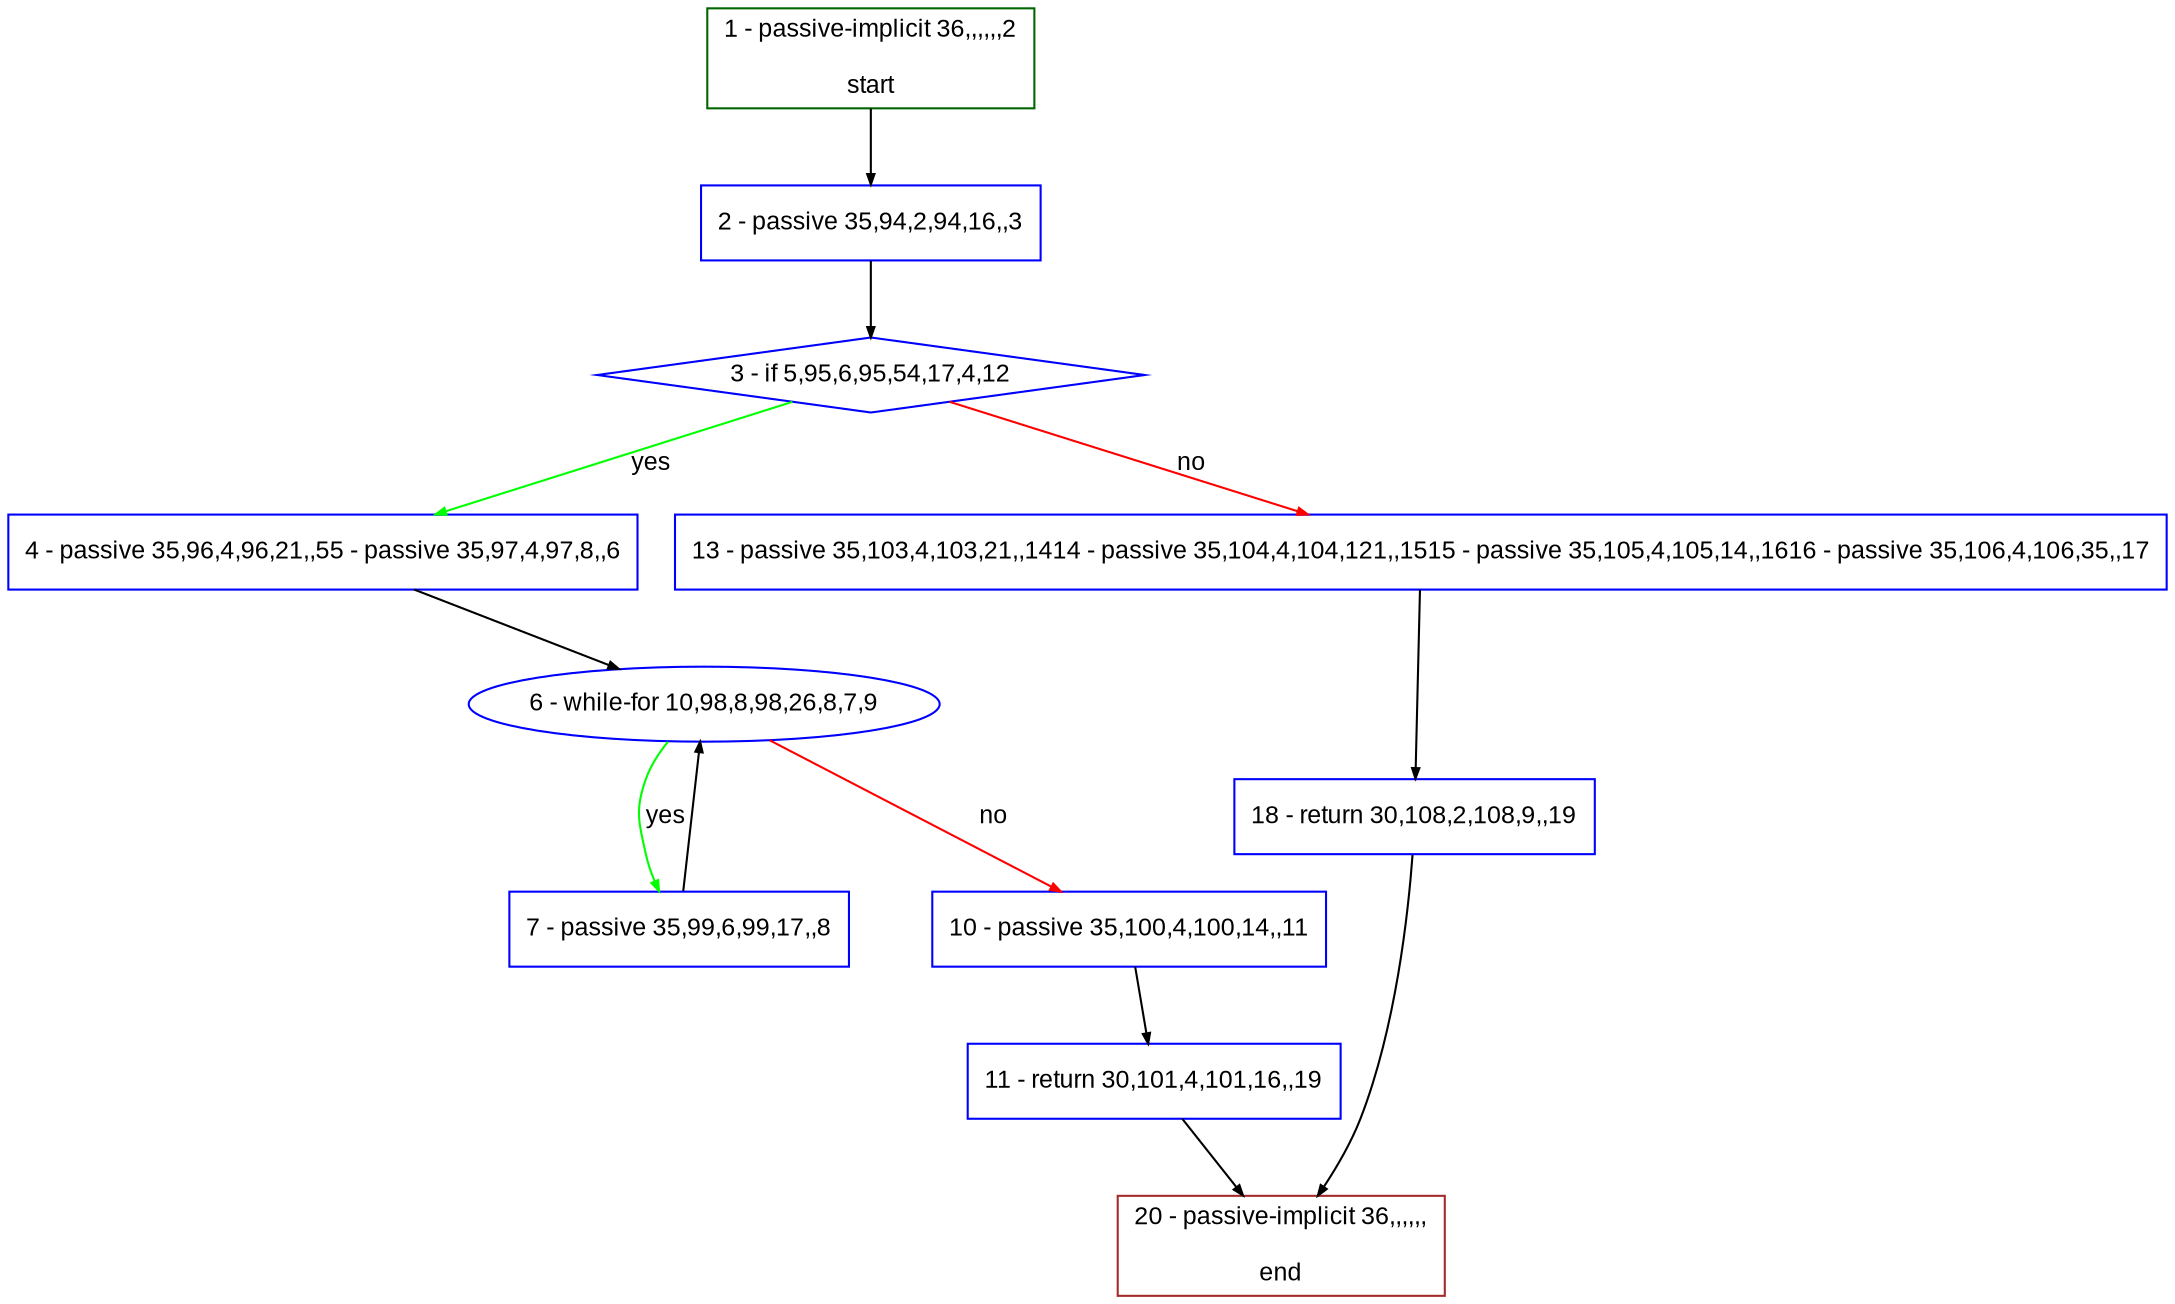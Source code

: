digraph "" {
  graph [pack="true", label="", fontsize="12", packmode="clust", fontname="Arial", fillcolor="#FFFFCC", bgcolor="white", style="rounded,filled", compound="true"];
  node [node_initialized="no", label="", color="grey", fontsize="12", fillcolor="white", fontname="Arial", style="filled", shape="rectangle", compound="true", fixedsize="false"];
  edge [fontcolor="black", arrowhead="normal", arrowtail="none", arrowsize="0.5", ltail="", label="", color="black", fontsize="12", lhead="", fontname="Arial", dir="forward", compound="true"];
  __N1 [label="2 - passive 35,94,2,94,16,,3", color="#0000ff", fillcolor="#ffffff", style="filled", shape="box"];
  __N2 [label="1 - passive-implicit 36,,,,,,2\n\nstart", color="#006400", fillcolor="#ffffff", style="filled", shape="box"];
  __N3 [label="3 - if 5,95,6,95,54,17,4,12", color="#0000ff", fillcolor="#ffffff", style="filled", shape="diamond"];
  __N4 [label="4 - passive 35,96,4,96,21,,55 - passive 35,97,4,97,8,,6", color="#0000ff", fillcolor="#ffffff", style="filled", shape="box"];
  __N5 [label="13 - passive 35,103,4,103,21,,1414 - passive 35,104,4,104,121,,1515 - passive 35,105,4,105,14,,1616 - passive 35,106,4,106,35,,17", color="#0000ff", fillcolor="#ffffff", style="filled", shape="box"];
  __N6 [label="6 - while-for 10,98,8,98,26,8,7,9", color="#0000ff", fillcolor="#ffffff", style="filled", shape="oval"];
  __N7 [label="7 - passive 35,99,6,99,17,,8", color="#0000ff", fillcolor="#ffffff", style="filled", shape="box"];
  __N8 [label="10 - passive 35,100,4,100,14,,11", color="#0000ff", fillcolor="#ffffff", style="filled", shape="box"];
  __N9 [label="11 - return 30,101,4,101,16,,19", color="#0000ff", fillcolor="#ffffff", style="filled", shape="box"];
  __N10 [label="20 - passive-implicit 36,,,,,,\n\nend", color="#a52a2a", fillcolor="#ffffff", style="filled", shape="box"];
  __N11 [label="18 - return 30,108,2,108,9,,19", color="#0000ff", fillcolor="#ffffff", style="filled", shape="box"];
  __N2 -> __N1 [arrowhead="normal", arrowtail="none", color="#000000", label="", dir="forward"];
  __N1 -> __N3 [arrowhead="normal", arrowtail="none", color="#000000", label="", dir="forward"];
  __N3 -> __N4 [arrowhead="normal", arrowtail="none", color="#00ff00", label="yes", dir="forward"];
  __N3 -> __N5 [arrowhead="normal", arrowtail="none", color="#ff0000", label="no", dir="forward"];
  __N4 -> __N6 [arrowhead="normal", arrowtail="none", color="#000000", label="", dir="forward"];
  __N6 -> __N7 [arrowhead="normal", arrowtail="none", color="#00ff00", label="yes", dir="forward"];
  __N7 -> __N6 [arrowhead="normal", arrowtail="none", color="#000000", label="", dir="forward"];
  __N6 -> __N8 [arrowhead="normal", arrowtail="none", color="#ff0000", label="no", dir="forward"];
  __N8 -> __N9 [arrowhead="normal", arrowtail="none", color="#000000", label="", dir="forward"];
  __N9 -> __N10 [arrowhead="normal", arrowtail="none", color="#000000", label="", dir="forward"];
  __N5 -> __N11 [arrowhead="normal", arrowtail="none", color="#000000", label="", dir="forward"];
  __N11 -> __N10 [arrowhead="normal", arrowtail="none", color="#000000", label="", dir="forward"];
}
